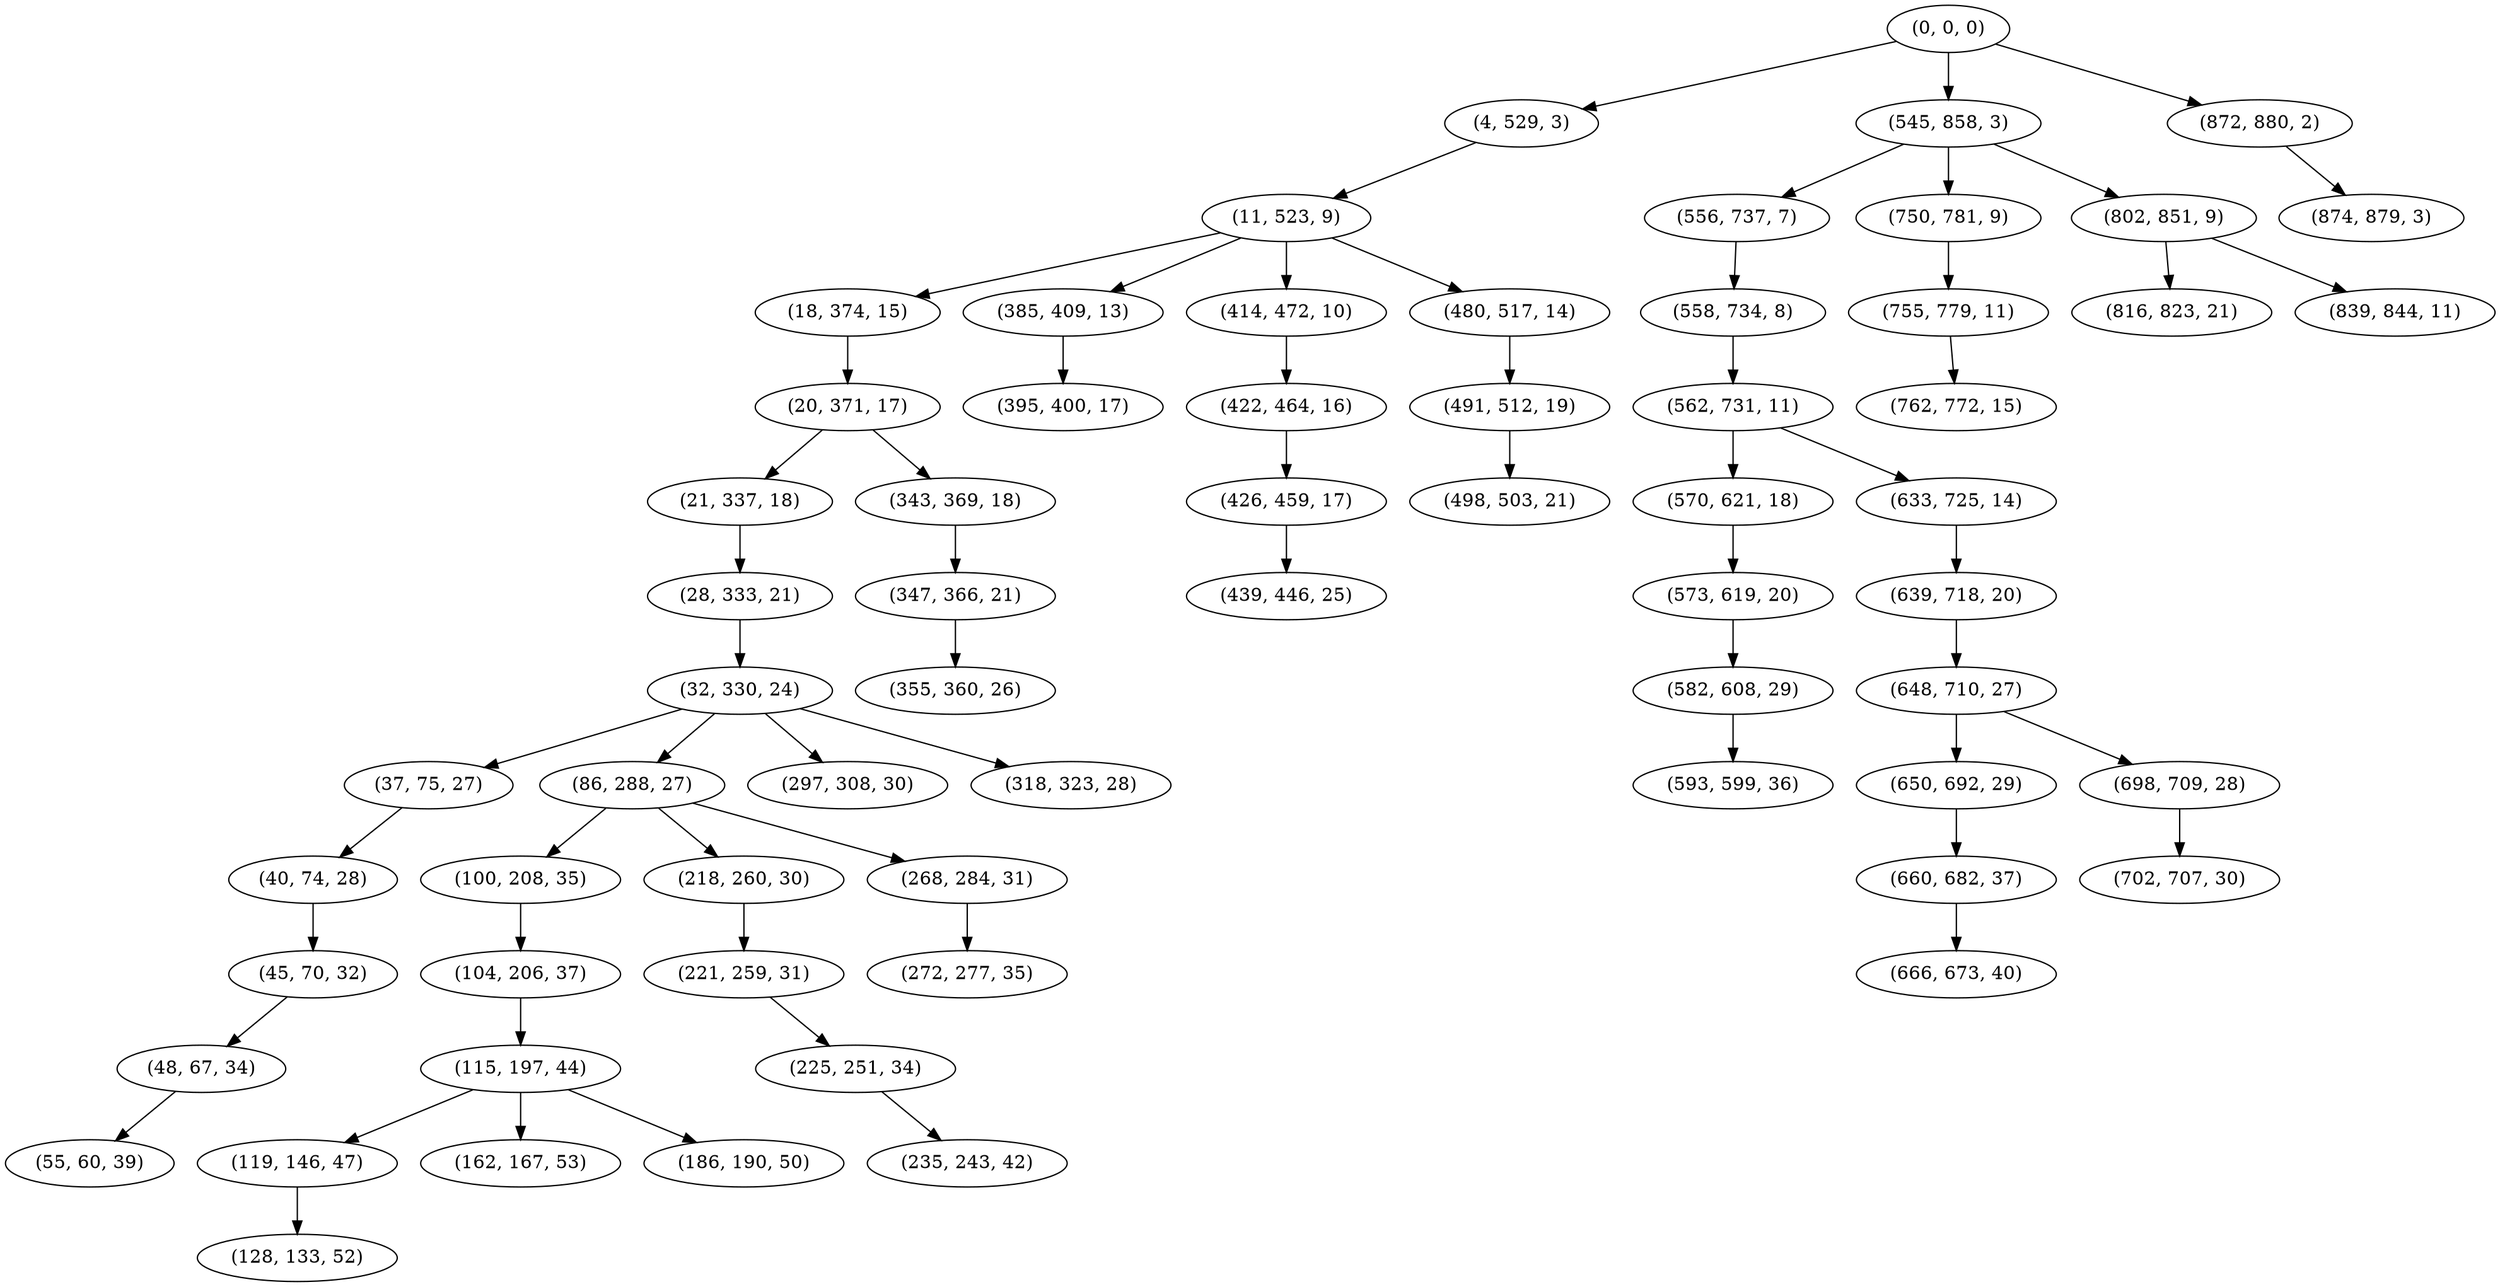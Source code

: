 digraph tree {
    "(0, 0, 0)";
    "(4, 529, 3)";
    "(11, 523, 9)";
    "(18, 374, 15)";
    "(20, 371, 17)";
    "(21, 337, 18)";
    "(28, 333, 21)";
    "(32, 330, 24)";
    "(37, 75, 27)";
    "(40, 74, 28)";
    "(45, 70, 32)";
    "(48, 67, 34)";
    "(55, 60, 39)";
    "(86, 288, 27)";
    "(100, 208, 35)";
    "(104, 206, 37)";
    "(115, 197, 44)";
    "(119, 146, 47)";
    "(128, 133, 52)";
    "(162, 167, 53)";
    "(186, 190, 50)";
    "(218, 260, 30)";
    "(221, 259, 31)";
    "(225, 251, 34)";
    "(235, 243, 42)";
    "(268, 284, 31)";
    "(272, 277, 35)";
    "(297, 308, 30)";
    "(318, 323, 28)";
    "(343, 369, 18)";
    "(347, 366, 21)";
    "(355, 360, 26)";
    "(385, 409, 13)";
    "(395, 400, 17)";
    "(414, 472, 10)";
    "(422, 464, 16)";
    "(426, 459, 17)";
    "(439, 446, 25)";
    "(480, 517, 14)";
    "(491, 512, 19)";
    "(498, 503, 21)";
    "(545, 858, 3)";
    "(556, 737, 7)";
    "(558, 734, 8)";
    "(562, 731, 11)";
    "(570, 621, 18)";
    "(573, 619, 20)";
    "(582, 608, 29)";
    "(593, 599, 36)";
    "(633, 725, 14)";
    "(639, 718, 20)";
    "(648, 710, 27)";
    "(650, 692, 29)";
    "(660, 682, 37)";
    "(666, 673, 40)";
    "(698, 709, 28)";
    "(702, 707, 30)";
    "(750, 781, 9)";
    "(755, 779, 11)";
    "(762, 772, 15)";
    "(802, 851, 9)";
    "(816, 823, 21)";
    "(839, 844, 11)";
    "(872, 880, 2)";
    "(874, 879, 3)";
    "(0, 0, 0)" -> "(4, 529, 3)";
    "(0, 0, 0)" -> "(545, 858, 3)";
    "(0, 0, 0)" -> "(872, 880, 2)";
    "(4, 529, 3)" -> "(11, 523, 9)";
    "(11, 523, 9)" -> "(18, 374, 15)";
    "(11, 523, 9)" -> "(385, 409, 13)";
    "(11, 523, 9)" -> "(414, 472, 10)";
    "(11, 523, 9)" -> "(480, 517, 14)";
    "(18, 374, 15)" -> "(20, 371, 17)";
    "(20, 371, 17)" -> "(21, 337, 18)";
    "(20, 371, 17)" -> "(343, 369, 18)";
    "(21, 337, 18)" -> "(28, 333, 21)";
    "(28, 333, 21)" -> "(32, 330, 24)";
    "(32, 330, 24)" -> "(37, 75, 27)";
    "(32, 330, 24)" -> "(86, 288, 27)";
    "(32, 330, 24)" -> "(297, 308, 30)";
    "(32, 330, 24)" -> "(318, 323, 28)";
    "(37, 75, 27)" -> "(40, 74, 28)";
    "(40, 74, 28)" -> "(45, 70, 32)";
    "(45, 70, 32)" -> "(48, 67, 34)";
    "(48, 67, 34)" -> "(55, 60, 39)";
    "(86, 288, 27)" -> "(100, 208, 35)";
    "(86, 288, 27)" -> "(218, 260, 30)";
    "(86, 288, 27)" -> "(268, 284, 31)";
    "(100, 208, 35)" -> "(104, 206, 37)";
    "(104, 206, 37)" -> "(115, 197, 44)";
    "(115, 197, 44)" -> "(119, 146, 47)";
    "(115, 197, 44)" -> "(162, 167, 53)";
    "(115, 197, 44)" -> "(186, 190, 50)";
    "(119, 146, 47)" -> "(128, 133, 52)";
    "(218, 260, 30)" -> "(221, 259, 31)";
    "(221, 259, 31)" -> "(225, 251, 34)";
    "(225, 251, 34)" -> "(235, 243, 42)";
    "(268, 284, 31)" -> "(272, 277, 35)";
    "(343, 369, 18)" -> "(347, 366, 21)";
    "(347, 366, 21)" -> "(355, 360, 26)";
    "(385, 409, 13)" -> "(395, 400, 17)";
    "(414, 472, 10)" -> "(422, 464, 16)";
    "(422, 464, 16)" -> "(426, 459, 17)";
    "(426, 459, 17)" -> "(439, 446, 25)";
    "(480, 517, 14)" -> "(491, 512, 19)";
    "(491, 512, 19)" -> "(498, 503, 21)";
    "(545, 858, 3)" -> "(556, 737, 7)";
    "(545, 858, 3)" -> "(750, 781, 9)";
    "(545, 858, 3)" -> "(802, 851, 9)";
    "(556, 737, 7)" -> "(558, 734, 8)";
    "(558, 734, 8)" -> "(562, 731, 11)";
    "(562, 731, 11)" -> "(570, 621, 18)";
    "(562, 731, 11)" -> "(633, 725, 14)";
    "(570, 621, 18)" -> "(573, 619, 20)";
    "(573, 619, 20)" -> "(582, 608, 29)";
    "(582, 608, 29)" -> "(593, 599, 36)";
    "(633, 725, 14)" -> "(639, 718, 20)";
    "(639, 718, 20)" -> "(648, 710, 27)";
    "(648, 710, 27)" -> "(650, 692, 29)";
    "(648, 710, 27)" -> "(698, 709, 28)";
    "(650, 692, 29)" -> "(660, 682, 37)";
    "(660, 682, 37)" -> "(666, 673, 40)";
    "(698, 709, 28)" -> "(702, 707, 30)";
    "(750, 781, 9)" -> "(755, 779, 11)";
    "(755, 779, 11)" -> "(762, 772, 15)";
    "(802, 851, 9)" -> "(816, 823, 21)";
    "(802, 851, 9)" -> "(839, 844, 11)";
    "(872, 880, 2)" -> "(874, 879, 3)";
}
